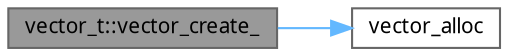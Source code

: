 digraph "vector_t::vector_create_"
{
 // INTERACTIVE_SVG=YES
 // LATEX_PDF_SIZE
  bgcolor="transparent";
  edge [fontname=Mononoki,fontsize=10,labelfontname=Mononoki,labelfontsize=10];
  node [fontname=Mononoki,fontsize=10,shape=box,height=0.2,width=0.4];
  rankdir="LR";
  Node1 [id="Node000001",label="vector_t::vector_create_",height=0.2,width=0.4,color="gray40", fillcolor="grey60", style="filled", fontcolor="black",tooltip="Vector contructor."];
  Node1 -> Node2 [id="edge1_Node000001_Node000002",color="steelblue1",style="solid",tooltip=" "];
  Node2 [id="Node000002",label="vector_alloc",height=0.2,width=0.4,color="grey40", fillcolor="white", style="filled",URL="$group__Allocation.html#gac06d4923e85171dfa1e3fae4f141b658",tooltip="Allocates memory chunk of alloc_size."];
}

